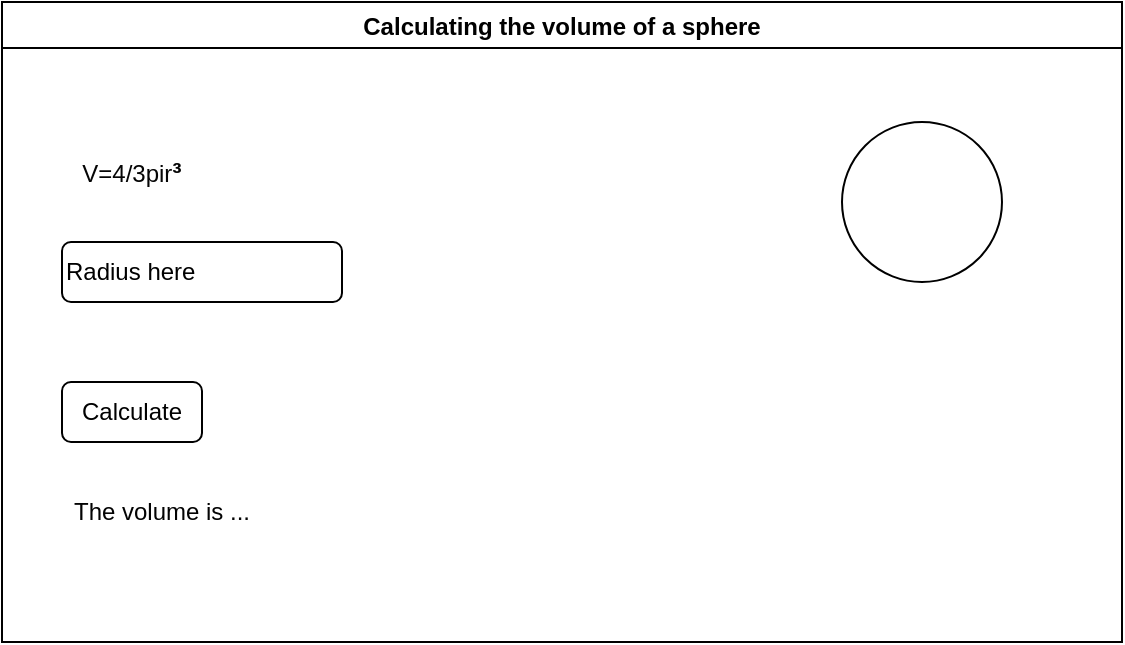 <mxfile>
    <diagram id="YEqV2kUQNWbuQKgwg2ig" name="Page-1">
        <mxGraphModel dx="594" dy="561" grid="1" gridSize="10" guides="1" tooltips="1" connect="1" arrows="1" fold="1" page="1" pageScale="1" pageWidth="850" pageHeight="1100" math="0" shadow="0">
            <root>
                <mxCell id="0"/>
                <mxCell id="1" parent="0"/>
                <mxCell id="2" value="Calculating the volume of a sphere" style="swimlane;labelBorderColor=none;labelBackgroundColor=default;swimlaneFillColor=none;" parent="1" vertex="1">
                    <mxGeometry x="80" y="190" width="560" height="320" as="geometry"/>
                </mxCell>
                <mxCell id="3" value="" style="ellipse;whiteSpace=wrap;html=1;aspect=fixed;" parent="2" vertex="1">
                    <mxGeometry x="420" y="60" width="80" height="80" as="geometry"/>
                </mxCell>
                <mxCell id="4" value="Radius here" style="rounded=1;whiteSpace=wrap;html=1;align=left;" vertex="1" parent="2">
                    <mxGeometry x="30" y="120" width="140" height="30" as="geometry"/>
                </mxCell>
                <mxCell id="5" value="Calculate" style="rounded=1;whiteSpace=wrap;html=1;align=center;" vertex="1" parent="2">
                    <mxGeometry x="30" y="190" width="70" height="30" as="geometry"/>
                </mxCell>
                <mxCell id="6" value="&lt;font color=&quot;#050505&quot;&gt;V=4/3pir&lt;b style=&quot;font-family: &amp;#34;arial&amp;#34; , sans-serif ; font-size: 14px ; text-align: left&quot;&gt;³&lt;/b&gt;&lt;/font&gt;" style="text;html=1;strokeColor=none;fillColor=none;align=center;verticalAlign=middle;whiteSpace=wrap;rounded=0;" vertex="1" parent="2">
                    <mxGeometry x="35" y="70" width="60" height="30" as="geometry"/>
                </mxCell>
                <mxCell id="8" value="&lt;font color=&quot;#030303&quot;&gt;The volume is ...&lt;/font&gt;" style="text;html=1;strokeColor=none;fillColor=none;align=center;verticalAlign=middle;whiteSpace=wrap;rounded=0;" vertex="1" parent="2">
                    <mxGeometry x="30" y="240" width="100" height="30" as="geometry"/>
                </mxCell>
            </root>
        </mxGraphModel>
    </diagram>
</mxfile>